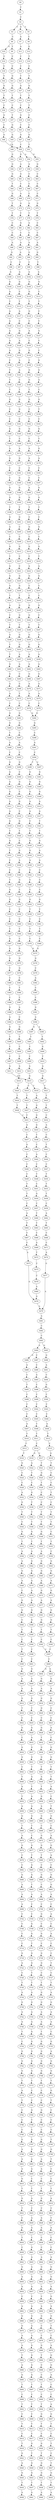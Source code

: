 strict digraph  {
	S0 -> S1 [ label = T ];
	S1 -> S2 [ label = C ];
	S2 -> S3 [ label = C ];
	S2 -> S4 [ label = G ];
	S2 -> S5 [ label = T ];
	S3 -> S6 [ label = C ];
	S4 -> S7 [ label = A ];
	S5 -> S8 [ label = C ];
	S6 -> S9 [ label = T ];
	S6 -> S10 [ label = G ];
	S7 -> S11 [ label = A ];
	S8 -> S12 [ label = G ];
	S9 -> S13 [ label = C ];
	S10 -> S14 [ label = C ];
	S11 -> S15 [ label = C ];
	S12 -> S16 [ label = T ];
	S13 -> S17 [ label = C ];
	S14 -> S18 [ label = C ];
	S15 -> S19 [ label = C ];
	S16 -> S20 [ label = C ];
	S17 -> S21 [ label = G ];
	S18 -> S22 [ label = T ];
	S19 -> S23 [ label = T ];
	S20 -> S24 [ label = T ];
	S21 -> S25 [ label = G ];
	S22 -> S26 [ label = G ];
	S23 -> S27 [ label = G ];
	S24 -> S28 [ label = G ];
	S25 -> S29 [ label = T ];
	S26 -> S30 [ label = T ];
	S27 -> S31 [ label = T ];
	S28 -> S32 [ label = T ];
	S29 -> S33 [ label = C ];
	S30 -> S34 [ label = C ];
	S31 -> S35 [ label = C ];
	S32 -> S36 [ label = T ];
	S33 -> S37 [ label = T ];
	S34 -> S38 [ label = G ];
	S35 -> S39 [ label = G ];
	S36 -> S40 [ label = C ];
	S37 -> S41 [ label = G ];
	S38 -> S42 [ label = C ];
	S39 -> S43 [ label = C ];
	S40 -> S44 [ label = C ];
	S41 -> S45 [ label = G ];
	S42 -> S46 [ label = G ];
	S43 -> S47 [ label = G ];
	S44 -> S48 [ label = G ];
	S45 -> S49 [ label = A ];
	S46 -> S50 [ label = C ];
	S47 -> S50 [ label = C ];
	S48 -> S51 [ label = T ];
	S49 -> S52 [ label = G ];
	S50 -> S53 [ label = G ];
	S50 -> S54 [ label = A ];
	S51 -> S55 [ label = G ];
	S52 -> S56 [ label = G ];
	S53 -> S57 [ label = A ];
	S54 -> S58 [ label = A ];
	S55 -> S59 [ label = G ];
	S56 -> S60 [ label = G ];
	S57 -> S61 [ label = G ];
	S58 -> S62 [ label = C ];
	S59 -> S63 [ label = C ];
	S60 -> S64 [ label = T ];
	S61 -> S65 [ label = C ];
	S62 -> S66 [ label = C ];
	S63 -> S67 [ label = C ];
	S64 -> S68 [ label = G ];
	S65 -> S69 [ label = A ];
	S66 -> S70 [ label = C ];
	S67 -> S71 [ label = C ];
	S68 -> S72 [ label = T ];
	S69 -> S73 [ label = G ];
	S70 -> S74 [ label = G ];
	S71 -> S75 [ label = G ];
	S72 -> S76 [ label = T ];
	S73 -> S77 [ label = T ];
	S74 -> S78 [ label = T ];
	S75 -> S79 [ label = T ];
	S76 -> S80 [ label = C ];
	S77 -> S81 [ label = G ];
	S78 -> S82 [ label = A ];
	S79 -> S83 [ label = C ];
	S80 -> S84 [ label = C ];
	S81 -> S85 [ label = C ];
	S82 -> S86 [ label = C ];
	S83 -> S87 [ label = C ];
	S84 -> S88 [ label = A ];
	S85 -> S89 [ label = A ];
	S86 -> S90 [ label = A ];
	S87 -> S91 [ label = A ];
	S88 -> S92 [ label = G ];
	S89 -> S93 [ label = A ];
	S90 -> S94 [ label = G ];
	S91 -> S95 [ label = G ];
	S92 -> S96 [ label = C ];
	S93 -> S97 [ label = C ];
	S94 -> S98 [ label = C ];
	S95 -> S99 [ label = T ];
	S96 -> S100 [ label = A ];
	S97 -> S101 [ label = A ];
	S98 -> S102 [ label = A ];
	S99 -> S103 [ label = A ];
	S100 -> S104 [ label = G ];
	S101 -> S105 [ label = G ];
	S102 -> S106 [ label = G ];
	S103 -> S107 [ label = G ];
	S104 -> S108 [ label = A ];
	S105 -> S109 [ label = C ];
	S106 -> S110 [ label = G ];
	S107 -> S111 [ label = C ];
	S108 -> S112 [ label = T ];
	S109 -> S113 [ label = T ];
	S110 -> S114 [ label = T ];
	S111 -> S115 [ label = T ];
	S112 -> S116 [ label = A ];
	S113 -> S117 [ label = A ];
	S114 -> S118 [ label = G ];
	S115 -> S119 [ label = C ];
	S116 -> S120 [ label = A ];
	S117 -> S121 [ label = C ];
	S118 -> S122 [ label = C ];
	S119 -> S123 [ label = C ];
	S120 -> S124 [ label = A ];
	S121 -> S125 [ label = G ];
	S122 -> S126 [ label = A ];
	S123 -> S127 [ label = A ];
	S124 -> S128 [ label = A ];
	S125 -> S129 [ label = A ];
	S126 -> S130 [ label = C ];
	S127 -> S131 [ label = C ];
	S128 -> S132 [ label = A ];
	S129 -> S133 [ label = G ];
	S130 -> S134 [ label = G ];
	S131 -> S135 [ label = C ];
	S132 -> S136 [ label = C ];
	S133 -> S137 [ label = A ];
	S134 -> S138 [ label = C ];
	S135 -> S139 [ label = G ];
	S136 -> S140 [ label = T ];
	S137 -> S141 [ label = A ];
	S138 -> S142 [ label = G ];
	S139 -> S143 [ label = G ];
	S140 -> S144 [ label = T ];
	S141 -> S145 [ label = C ];
	S142 -> S146 [ label = G ];
	S143 -> S147 [ label = A ];
	S144 -> S148 [ label = T ];
	S145 -> S149 [ label = T ];
	S146 -> S150 [ label = T ];
	S147 -> S151 [ label = C ];
	S148 -> S152 [ label = G ];
	S149 -> S153 [ label = G ];
	S150 -> S154 [ label = G ];
	S151 -> S155 [ label = G ];
	S152 -> S156 [ label = C ];
	S153 -> S157 [ label = G ];
	S154 -> S158 [ label = C ];
	S155 -> S159 [ label = T ];
	S156 -> S160 [ label = C ];
	S157 -> S161 [ label = C ];
	S158 -> S162 [ label = C ];
	S159 -> S163 [ label = C ];
	S160 -> S164 [ label = G ];
	S161 -> S165 [ label = G ];
	S162 -> S166 [ label = G ];
	S163 -> S167 [ label = G ];
	S164 -> S168 [ label = T ];
	S165 -> S169 [ label = C ];
	S166 -> S170 [ label = C ];
	S167 -> S171 [ label = T ];
	S168 -> S172 [ label = A ];
	S169 -> S173 [ label = A ];
	S170 -> S174 [ label = A ];
	S171 -> S175 [ label = G ];
	S172 -> S176 [ label = G ];
	S173 -> S177 [ label = G ];
	S174 -> S178 [ label = A ];
	S175 -> S179 [ label = A ];
	S176 -> S180 [ label = C ];
	S177 -> S181 [ label = C ];
	S178 -> S182 [ label = C ];
	S179 -> S183 [ label = C ];
	S180 -> S184 [ label = C ];
	S181 -> S185 [ label = G ];
	S182 -> S186 [ label = C ];
	S183 -> S187 [ label = C ];
	S184 -> S188 [ label = G ];
	S185 -> S189 [ label = G ];
	S186 -> S190 [ label = A ];
	S187 -> S191 [ label = G ];
	S188 -> S192 [ label = G ];
	S189 -> S193 [ label = G ];
	S190 -> S194 [ label = G ];
	S191 -> S195 [ label = G ];
	S192 -> S196 [ label = T ];
	S193 -> S197 [ label = T ];
	S194 -> S198 [ label = T ];
	S195 -> S199 [ label = T ];
	S196 -> S200 [ label = G ];
	S197 -> S201 [ label = G ];
	S198 -> S202 [ label = C ];
	S199 -> S203 [ label = C ];
	S200 -> S204 [ label = A ];
	S201 -> S205 [ label = C ];
	S202 -> S206 [ label = G ];
	S203 -> S207 [ label = G ];
	S204 -> S208 [ label = C ];
	S205 -> S209 [ label = C ];
	S206 -> S210 [ label = C ];
	S207 -> S211 [ label = C ];
	S208 -> S212 [ label = G ];
	S209 -> S213 [ label = G ];
	S210 -> S214 [ label = G ];
	S211 -> S215 [ label = G ];
	S212 -> S216 [ label = T ];
	S213 -> S217 [ label = C ];
	S214 -> S218 [ label = C ];
	S215 -> S219 [ label = T ];
	S216 -> S220 [ label = G ];
	S217 -> S221 [ label = C ];
	S218 -> S222 [ label = A ];
	S219 -> S223 [ label = A ];
	S220 -> S224 [ label = G ];
	S221 -> S225 [ label = G ];
	S222 -> S226 [ label = G ];
	S223 -> S227 [ label = G ];
	S224 -> S228 [ label = G ];
	S225 -> S229 [ label = G ];
	S226 -> S230 [ label = C ];
	S227 -> S231 [ label = C ];
	S228 -> S232 [ label = T ];
	S229 -> S233 [ label = T ];
	S230 -> S234 [ label = C ];
	S231 -> S235 [ label = C ];
	S232 -> S236 [ label = A ];
	S233 -> S237 [ label = G ];
	S234 -> S238 [ label = G ];
	S235 -> S239 [ label = G ];
	S236 -> S240 [ label = C ];
	S237 -> S241 [ label = G ];
	S238 -> S242 [ label = G ];
	S239 -> S243 [ label = C ];
	S240 -> S244 [ label = T ];
	S241 -> S245 [ label = T ];
	S242 -> S246 [ label = T ];
	S243 -> S247 [ label = T ];
	S244 -> S248 [ label = A ];
	S245 -> S249 [ label = G ];
	S246 -> S250 [ label = G ];
	S247 -> S251 [ label = G ];
	S248 -> S252 [ label = T ];
	S249 -> S253 [ label = G ];
	S250 -> S254 [ label = G ];
	S251 -> S255 [ label = G ];
	S252 -> S256 [ label = T ];
	S253 -> S257 [ label = A ];
	S254 -> S258 [ label = A ];
	S255 -> S259 [ label = A ];
	S256 -> S260 [ label = G ];
	S257 -> S261 [ label = A ];
	S258 -> S262 [ label = A ];
	S259 -> S263 [ label = A ];
	S260 -> S264 [ label = G ];
	S261 -> S265 [ label = C ];
	S262 -> S266 [ label = G ];
	S263 -> S267 [ label = G ];
	S264 -> S268 [ label = A ];
	S265 -> S269 [ label = C ];
	S266 -> S270 [ label = A ];
	S267 -> S271 [ label = A ];
	S268 -> S272 [ label = A ];
	S269 -> S273 [ label = T ];
	S270 -> S274 [ label = A ];
	S271 -> S275 [ label = A ];
	S272 -> S276 [ label = C ];
	S273 -> S277 [ label = C ];
	S274 -> S278 [ label = C ];
	S275 -> S279 [ label = C ];
	S276 -> S280 [ label = G ];
	S277 -> S281 [ label = G ];
	S278 -> S282 [ label = G ];
	S279 -> S282 [ label = G ];
	S280 -> S283 [ label = G ];
	S281 -> S284 [ label = G ];
	S282 -> S285 [ label = G ];
	S283 -> S286 [ label = T ];
	S284 -> S287 [ label = C ];
	S285 -> S288 [ label = C ];
	S286 -> S289 [ label = A ];
	S287 -> S290 [ label = A ];
	S288 -> S291 [ label = A ];
	S289 -> S292 [ label = C ];
	S290 -> S293 [ label = C ];
	S291 -> S294 [ label = C ];
	S292 -> S295 [ label = G ];
	S293 -> S296 [ label = G ];
	S294 -> S297 [ label = C ];
	S294 -> S298 [ label = T ];
	S295 -> S299 [ label = A ];
	S296 -> S300 [ label = C ];
	S297 -> S301 [ label = G ];
	S298 -> S302 [ label = G ];
	S299 -> S303 [ label = A ];
	S300 -> S304 [ label = G ];
	S301 -> S305 [ label = G ];
	S302 -> S306 [ label = G ];
	S303 -> S307 [ label = G ];
	S304 -> S308 [ label = C ];
	S305 -> S309 [ label = G ];
	S306 -> S310 [ label = G ];
	S307 -> S311 [ label = A ];
	S308 -> S312 [ label = G ];
	S309 -> S313 [ label = A ];
	S310 -> S314 [ label = A ];
	S311 -> S315 [ label = A ];
	S312 -> S316 [ label = C ];
	S313 -> S317 [ label = A ];
	S314 -> S318 [ label = A ];
	S315 -> S319 [ label = G ];
	S316 -> S320 [ label = G ];
	S317 -> S321 [ label = T ];
	S318 -> S322 [ label = C ];
	S319 -> S323 [ label = T ];
	S320 -> S324 [ label = T ];
	S321 -> S325 [ label = T ];
	S322 -> S326 [ label = T ];
	S323 -> S327 [ label = G ];
	S324 -> S328 [ label = C ];
	S325 -> S329 [ label = G ];
	S326 -> S330 [ label = G ];
	S327 -> S331 [ label = T ];
	S328 -> S332 [ label = G ];
	S329 -> S333 [ label = A ];
	S330 -> S334 [ label = G ];
	S331 -> S335 [ label = C ];
	S332 -> S336 [ label = A ];
	S333 -> S337 [ label = A ];
	S334 -> S338 [ label = A ];
	S335 -> S339 [ label = C ];
	S336 -> S340 [ label = C ];
	S337 -> S341 [ label = C ];
	S338 -> S342 [ label = C ];
	S339 -> S343 [ label = T ];
	S340 -> S344 [ label = G ];
	S341 -> S345 [ label = C ];
	S342 -> S346 [ label = C ];
	S343 -> S347 [ label = G ];
	S344 -> S348 [ label = C ];
	S345 -> S349 [ label = C ];
	S346 -> S350 [ label = C ];
	S347 -> S351 [ label = G ];
	S348 -> S352 [ label = G ];
	S349 -> S353 [ label = G ];
	S350 -> S354 [ label = G ];
	S351 -> S355 [ label = C ];
	S352 -> S356 [ label = C ];
	S353 -> S357 [ label = T ];
	S354 -> S358 [ label = T ];
	S355 -> S359 [ label = C ];
	S356 -> S360 [ label = C ];
	S357 -> S361 [ label = C ];
	S358 -> S362 [ label = C ];
	S359 -> S363 [ label = T ];
	S360 -> S364 [ label = T ];
	S361 -> S365 [ label = T ];
	S362 -> S366 [ label = T ];
	S363 -> S367 [ label = G ];
	S364 -> S368 [ label = C ];
	S365 -> S369 [ label = C ];
	S366 -> S370 [ label = C ];
	S367 -> S371 [ label = G ];
	S368 -> S372 [ label = G ];
	S369 -> S373 [ label = G ];
	S370 -> S373 [ label = G ];
	S371 -> S374 [ label = G ];
	S372 -> S375 [ label = G ];
	S373 -> S376 [ label = G ];
	S374 -> S377 [ label = T ];
	S375 -> S378 [ label = G ];
	S376 -> S379 [ label = C ];
	S377 -> S380 [ label = C ];
	S378 -> S381 [ label = C ];
	S379 -> S382 [ label = A ];
	S380 -> S383 [ label = C ];
	S381 -> S384 [ label = T ];
	S382 -> S385 [ label = C ];
	S383 -> S386 [ label = C ];
	S384 -> S387 [ label = C ];
	S385 -> S388 [ label = C ];
	S386 -> S389 [ label = G ];
	S387 -> S390 [ label = A ];
	S388 -> S391 [ label = G ];
	S389 -> S392 [ label = A ];
	S390 -> S393 [ label = C ];
	S391 -> S394 [ label = A ];
	S392 -> S395 [ label = G ];
	S393 -> S396 [ label = G ];
	S394 -> S397 [ label = G ];
	S394 -> S398 [ label = A ];
	S395 -> S399 [ label = T ];
	S396 -> S400 [ label = T ];
	S397 -> S401 [ label = T ];
	S398 -> S402 [ label = T ];
	S399 -> S403 [ label = C ];
	S400 -> S404 [ label = C ];
	S401 -> S405 [ label = C ];
	S402 -> S406 [ label = G ];
	S403 -> S407 [ label = C ];
	S404 -> S408 [ label = C ];
	S405 -> S409 [ label = C ];
	S406 -> S410 [ label = T ];
	S407 -> S411 [ label = A ];
	S408 -> S412 [ label = A ];
	S409 -> S413 [ label = A ];
	S410 -> S414 [ label = A ];
	S411 -> S415 [ label = G ];
	S412 -> S416 [ label = G ];
	S413 -> S415 [ label = G ];
	S414 -> S417 [ label = G ];
	S415 -> S418 [ label = T ];
	S415 -> S419 [ label = C ];
	S416 -> S420 [ label = C ];
	S417 -> S421 [ label = T ];
	S418 -> S422 [ label = A ];
	S419 -> S423 [ label = T ];
	S420 -> S424 [ label = T ];
	S421 -> S425 [ label = T ];
	S422 -> S426 [ label = G ];
	S423 -> S427 [ label = T ];
	S424 -> S428 [ label = T ];
	S425 -> S429 [ label = T ];
	S426 -> S430 [ label = G ];
	S427 -> S431 [ label = C ];
	S428 -> S431 [ label = C ];
	S429 -> S432 [ label = C ];
	S430 -> S433 [ label = G ];
	S431 -> S434 [ label = A ];
	S432 -> S435 [ label = A ];
	S433 -> S436 [ label = T ];
	S434 -> S437 [ label = C ];
	S435 -> S438 [ label = C ];
	S436 -> S439 [ label = C ];
	S437 -> S440 [ label = G ];
	S438 -> S441 [ label = T ];
	S439 -> S442 [ label = A ];
	S440 -> S443 [ label = C ];
	S441 -> S444 [ label = C ];
	S442 -> S445 [ label = C ];
	S443 -> S446 [ label = C ];
	S444 -> S447 [ label = C ];
	S445 -> S448 [ label = T ];
	S446 -> S449 [ label = C ];
	S447 -> S450 [ label = T ];
	S448 -> S451 [ label = C ];
	S449 -> S452 [ label = T ];
	S450 -> S453 [ label = T ];
	S451 -> S454 [ label = G ];
	S452 -> S455 [ label = T ];
	S453 -> S456 [ label = T ];
	S454 -> S457 [ label = C ];
	S455 -> S458 [ label = C ];
	S456 -> S459 [ label = C ];
	S457 -> S460 [ label = T ];
	S458 -> S461 [ label = A ];
	S459 -> S462 [ label = A ];
	S460 -> S463 [ label = T ];
	S461 -> S464 [ label = T ];
	S462 -> S465 [ label = T ];
	S463 -> S466 [ label = C ];
	S464 -> S467 [ label = C ];
	S465 -> S468 [ label = C ];
	S466 -> S469 [ label = A ];
	S467 -> S470 [ label = C ];
	S468 -> S471 [ label = C ];
	S469 -> S472 [ label = T ];
	S470 -> S473 [ label = A ];
	S471 -> S474 [ label = A ];
	S472 -> S475 [ label = C ];
	S473 -> S476 [ label = G ];
	S474 -> S477 [ label = G ];
	S475 -> S478 [ label = C ];
	S476 -> S479 [ label = A ];
	S477 -> S479 [ label = A ];
	S478 -> S480 [ label = A ];
	S479 -> S481 [ label = A ];
	S480 -> S476 [ label = G ];
	S481 -> S482 [ label = C ];
	S482 -> S483 [ label = C ];
	S483 -> S484 [ label = A ];
	S483 -> S485 [ label = G ];
	S484 -> S486 [ label = G ];
	S484 -> S487 [ label = C ];
	S485 -> S488 [ label = G ];
	S486 -> S489 [ label = A ];
	S487 -> S490 [ label = C ];
	S488 -> S491 [ label = A ];
	S489 -> S492 [ label = C ];
	S490 -> S493 [ label = A ];
	S491 -> S494 [ label = C ];
	S492 -> S495 [ label = T ];
	S493 -> S496 [ label = C ];
	S494 -> S497 [ label = G ];
	S495 -> S498 [ label = C ];
	S496 -> S499 [ label = C ];
	S497 -> S500 [ label = C ];
	S498 -> S501 [ label = C ];
	S499 -> S502 [ label = C ];
	S500 -> S503 [ label = C ];
	S501 -> S504 [ label = C ];
	S502 -> S505 [ label = C ];
	S503 -> S506 [ label = C ];
	S504 -> S507 [ label = A ];
	S505 -> S508 [ label = T ];
	S506 -> S509 [ label = A ];
	S507 -> S510 [ label = T ];
	S508 -> S511 [ label = T ];
	S509 -> S512 [ label = T ];
	S510 -> S513 [ label = C ];
	S511 -> S514 [ label = C ];
	S512 -> S515 [ label = C ];
	S513 -> S516 [ label = T ];
	S514 -> S517 [ label = C ];
	S514 -> S518 [ label = G ];
	S515 -> S519 [ label = G ];
	S516 -> S520 [ label = G ];
	S517 -> S521 [ label = T ];
	S518 -> S522 [ label = A ];
	S519 -> S523 [ label = T ];
	S520 -> S524 [ label = C ];
	S521 -> S525 [ label = G ];
	S522 -> S526 [ label = T ];
	S523 -> S527 [ label = C ];
	S524 -> S528 [ label = C ];
	S525 -> S529 [ label = T ];
	S526 -> S530 [ label = C ];
	S527 -> S531 [ label = C ];
	S528 -> S532 [ label = A ];
	S529 -> S533 [ label = C ];
	S530 -> S534 [ label = G ];
	S531 -> S535 [ label = T ];
	S532 -> S536 [ label = G ];
	S533 -> S537 [ label = C ];
	S534 -> S538 [ label = T ];
	S535 -> S539 [ label = C ];
	S536 -> S540 [ label = T ];
	S537 -> S541 [ label = T ];
	S538 -> S542 [ label = T ];
	S539 -> S543 [ label = T ];
	S540 -> S544 [ label = C ];
	S541 -> S545 [ label = T ];
	S542 -> S546 [ label = T ];
	S543 -> S547 [ label = T ];
	S544 -> S548 [ label = G ];
	S545 -> S549 [ label = G ];
	S546 -> S550 [ label = G ];
	S547 -> S551 [ label = C ];
	S548 -> S552 [ label = T ];
	S549 -> S553 [ label = T ];
	S550 -> S554 [ label = T ];
	S551 -> S555 [ label = T ];
	S552 -> S556 [ label = A ];
	S553 -> S557 [ label = A ];
	S554 -> S558 [ label = A ];
	S555 -> S559 [ label = C ];
	S556 -> S560 [ label = A ];
	S557 -> S561 [ label = G ];
	S558 -> S562 [ label = G ];
	S559 -> S563 [ label = G ];
	S560 -> S564 [ label = G ];
	S561 -> S565 [ label = G ];
	S562 -> S566 [ label = G ];
	S563 -> S567 [ label = G ];
	S564 -> S568 [ label = A ];
	S565 -> S569 [ label = A ];
	S566 -> S570 [ label = A ];
	S567 -> S571 [ label = A ];
	S568 -> S572 [ label = C ];
	S569 -> S573 [ label = G ];
	S570 -> S574 [ label = A ];
	S571 -> S575 [ label = G ];
	S572 -> S576 [ label = G ];
	S573 -> S577 [ label = A ];
	S574 -> S578 [ label = A ];
	S575 -> S579 [ label = A ];
	S576 -> S580 [ label = G ];
	S577 -> S581 [ label = G ];
	S578 -> S582 [ label = G ];
	S579 -> S583 [ label = G ];
	S580 -> S584 [ label = C ];
	S581 -> S585 [ label = G ];
	S582 -> S586 [ label = G ];
	S583 -> S587 [ label = G ];
	S584 -> S588 [ label = T ];
	S585 -> S589 [ label = T ];
	S586 -> S590 [ label = T ];
	S587 -> S591 [ label = T ];
	S588 -> S592 [ label = C ];
	S589 -> S593 [ label = C ];
	S590 -> S594 [ label = C ];
	S591 -> S595 [ label = C ];
	S592 -> S596 [ label = T ];
	S593 -> S597 [ label = C ];
	S594 -> S598 [ label = C ];
	S595 -> S597 [ label = C ];
	S596 -> S599 [ label = C ];
	S597 -> S600 [ label = C ];
	S598 -> S601 [ label = C ];
	S599 -> S602 [ label = G ];
	S600 -> S603 [ label = A ];
	S600 -> S604 [ label = G ];
	S601 -> S605 [ label = G ];
	S602 -> S606 [ label = A ];
	S603 -> S607 [ label = G ];
	S604 -> S608 [ label = G ];
	S605 -> S609 [ label = A ];
	S606 -> S610 [ label = A ];
	S607 -> S611 [ label = A ];
	S608 -> S612 [ label = A ];
	S609 -> S613 [ label = A ];
	S610 -> S614 [ label = G ];
	S611 -> S615 [ label = G ];
	S612 -> S616 [ label = G ];
	S613 -> S617 [ label = G ];
	S614 -> S618 [ label = T ];
	S615 -> S619 [ label = C ];
	S616 -> S620 [ label = G ];
	S617 -> S621 [ label = T ];
	S618 -> S622 [ label = C ];
	S619 -> S623 [ label = C ];
	S620 -> S624 [ label = C ];
	S621 -> S625 [ label = C ];
	S622 -> S626 [ label = G ];
	S623 -> S627 [ label = A ];
	S624 -> S628 [ label = G ];
	S625 -> S629 [ label = G ];
	S626 -> S630 [ label = C ];
	S627 -> S631 [ label = C ];
	S628 -> S632 [ label = T ];
	S629 -> S633 [ label = A ];
	S630 -> S634 [ label = G ];
	S631 -> S635 [ label = G ];
	S632 -> S636 [ label = G ];
	S633 -> S637 [ label = G ];
	S634 -> S638 [ label = G ];
	S635 -> S639 [ label = G ];
	S636 -> S640 [ label = G ];
	S637 -> S641 [ label = G ];
	S638 -> S642 [ label = C ];
	S639 -> S643 [ label = T ];
	S640 -> S644 [ label = T ];
	S641 -> S645 [ label = T ];
	S642 -> S646 [ label = T ];
	S643 -> S647 [ label = T ];
	S644 -> S648 [ label = A ];
	S645 -> S649 [ label = A ];
	S646 -> S650 [ label = A ];
	S647 -> S651 [ label = A ];
	S648 -> S652 [ label = T ];
	S649 -> S653 [ label = T ];
	S650 -> S654 [ label = T ];
	S651 -> S655 [ label = C ];
	S652 -> S656 [ label = G ];
	S653 -> S657 [ label = A ];
	S654 -> S658 [ label = A ];
	S655 -> S659 [ label = T ];
	S656 -> S660 [ label = A ];
	S657 -> S661 [ label = A ];
	S658 -> S662 [ label = G ];
	S659 -> S663 [ label = G ];
	S660 -> S664 [ label = G ];
	S661 -> S665 [ label = G ];
	S662 -> S666 [ label = T ];
	S663 -> S667 [ label = C ];
	S664 -> S668 [ label = C ];
	S665 -> S669 [ label = T ];
	S666 -> S670 [ label = A ];
	S667 -> S671 [ label = A ];
	S668 -> S672 [ label = G ];
	S669 -> S673 [ label = C ];
	S670 -> S674 [ label = G ];
	S671 -> S675 [ label = G ];
	S672 -> S676 [ label = G ];
	S673 -> S677 [ label = G ];
	S674 -> S678 [ label = C ];
	S675 -> S679 [ label = A ];
	S676 -> S680 [ label = T ];
	S677 -> S681 [ label = T ];
	S678 -> S682 [ label = C ];
	S679 -> S683 [ label = C ];
	S680 -> S684 [ label = C ];
	S681 -> S685 [ label = G ];
	S682 -> S686 [ label = G ];
	S683 -> S687 [ label = G ];
	S684 -> S688 [ label = G ];
	S685 -> S689 [ label = G ];
	S686 -> S690 [ label = A ];
	S687 -> S691 [ label = G ];
	S688 -> S692 [ label = C ];
	S689 -> S693 [ label = T ];
	S690 -> S694 [ label = A ];
	S691 -> S695 [ label = A ];
	S692 -> S696 [ label = A ];
	S693 -> S697 [ label = A ];
	S694 -> S698 [ label = A ];
	S695 -> S699 [ label = C ];
	S696 -> S700 [ label = C ];
	S697 -> S701 [ label = C ];
	S698 -> S702 [ label = C ];
	S699 -> S703 [ label = A ];
	S700 -> S704 [ label = G ];
	S701 -> S705 [ label = C ];
	S702 -> S706 [ label = C ];
	S703 -> S707 [ label = C ];
	S704 -> S708 [ label = C ];
	S705 -> S709 [ label = G ];
	S706 -> S710 [ label = C ];
	S707 -> S711 [ label = A ];
	S708 -> S712 [ label = G ];
	S709 -> S713 [ label = G ];
	S710 -> S714 [ label = C ];
	S711 -> S715 [ label = C ];
	S712 -> S716 [ label = C ];
	S713 -> S717 [ label = T ];
	S714 -> S718 [ label = G ];
	S715 -> S719 [ label = C ];
	S716 -> S720 [ label = G ];
	S717 -> S721 [ label = G ];
	S718 -> S722 [ label = A ];
	S719 -> S723 [ label = T ];
	S720 -> S724 [ label = G ];
	S721 -> S725 [ label = G ];
	S722 -> S726 [ label = C ];
	S723 -> S727 [ label = C ];
	S724 -> S728 [ label = C ];
	S725 -> S729 [ label = T ];
	S726 -> S730 [ label = T ];
	S727 -> S731 [ label = T ];
	S728 -> S732 [ label = T ];
	S729 -> S733 [ label = T ];
	S730 -> S734 [ label = A ];
	S731 -> S735 [ label = A ];
	S732 -> S736 [ label = G ];
	S733 -> S737 [ label = A ];
	S734 -> S738 [ label = G ];
	S735 -> S739 [ label = G ];
	S736 -> S740 [ label = G ];
	S737 -> S741 [ label = G ];
	S738 -> S742 [ label = A ];
	S739 -> S743 [ label = A ];
	S740 -> S744 [ label = A ];
	S741 -> S745 [ label = A ];
	S742 -> S746 [ label = A ];
	S743 -> S747 [ label = A ];
	S744 -> S748 [ label = A ];
	S745 -> S749 [ label = A ];
	S746 -> S750 [ label = T ];
	S747 -> S751 [ label = C ];
	S748 -> S752 [ label = T ];
	S749 -> S753 [ label = G ];
	S750 -> S754 [ label = C ];
	S751 -> S755 [ label = G ];
	S752 -> S756 [ label = G ];
	S753 -> S757 [ label = G ];
	S754 -> S758 [ label = G ];
	S755 -> S759 [ label = A ];
	S756 -> S760 [ label = G ];
	S757 -> S761 [ label = G ];
	S758 -> S762 [ label = G ];
	S759 -> S763 [ label = G ];
	S760 -> S764 [ label = G ];
	S761 -> S765 [ label = G ];
	S762 -> S766 [ label = G ];
	S763 -> S767 [ label = G ];
	S764 -> S768 [ label = G ];
	S765 -> S769 [ label = G ];
	S766 -> S770 [ label = T ];
	S767 -> S771 [ label = T ];
	S768 -> S772 [ label = T ];
	S769 -> S773 [ label = T ];
	S770 -> S774 [ label = A ];
	S771 -> S775 [ label = G ];
	S772 -> S776 [ label = C ];
	S773 -> S777 [ label = C ];
	S774 -> S778 [ label = T ];
	S775 -> S779 [ label = T ];
	S776 -> S780 [ label = C ];
	S777 -> S781 [ label = C ];
	S778 -> S782 [ label = C ];
	S779 -> S783 [ label = C ];
	S780 -> S784 [ label = G ];
	S781 -> S785 [ label = G ];
	S782 -> S786 [ label = C ];
	S783 -> S787 [ label = C ];
	S784 -> S788 [ label = C ];
	S785 -> S789 [ label = T ];
	S786 -> S790 [ label = C ];
	S787 -> S791 [ label = C ];
	S788 -> S792 [ label = C ];
	S789 -> S793 [ label = C ];
	S790 -> S794 [ label = G ];
	S791 -> S795 [ label = T ];
	S792 -> S796 [ label = G ];
	S793 -> S797 [ label = G ];
	S794 -> S798 [ label = A ];
	S795 -> S799 [ label = G ];
	S796 -> S800 [ label = G ];
	S797 -> S801 [ label = G ];
	S798 -> S802 [ label = A ];
	S799 -> S803 [ label = T ];
	S800 -> S804 [ label = A ];
	S801 -> S805 [ label = A ];
	S802 -> S806 [ label = A ];
	S803 -> S807 [ label = C ];
	S804 -> S808 [ label = A ];
	S805 -> S809 [ label = A ];
	S806 -> S810 [ label = G ];
	S807 -> S811 [ label = C ];
	S808 -> S812 [ label = C ];
	S809 -> S813 [ label = C ];
	S810 -> S814 [ label = T ];
	S811 -> S815 [ label = T ];
	S812 -> S816 [ label = T ];
	S813 -> S817 [ label = T ];
	S814 -> S818 [ label = G ];
	S815 -> S819 [ label = A ];
	S816 -> S820 [ label = G ];
	S817 -> S821 [ label = A ];
	S818 -> S822 [ label = T ];
	S819 -> S823 [ label = C ];
	S820 -> S824 [ label = C ];
	S821 -> S825 [ label = C ];
	S822 -> S826 [ label = C ];
	S823 -> S827 [ label = T ];
	S824 -> S828 [ label = A ];
	S825 -> S829 [ label = A ];
	S826 -> S830 [ label = G ];
	S827 -> S831 [ label = A ];
	S828 -> S832 [ label = A ];
	S829 -> S833 [ label = A ];
	S830 -> S834 [ label = T ];
	S831 -> S835 [ label = C ];
	S832 -> S836 [ label = C ];
	S833 -> S837 [ label = C ];
	S834 -> S838 [ label = C ];
	S835 -> S839 [ label = C ];
	S836 -> S840 [ label = C ];
	S837 -> S841 [ label = G ];
	S838 -> S842 [ label = G ];
	S839 -> S843 [ label = A ];
	S840 -> S844 [ label = A ];
	S841 -> S845 [ label = A ];
	S842 -> S846 [ label = G ];
	S843 -> S847 [ label = G ];
	S844 -> S848 [ label = G ];
	S845 -> S849 [ label = A ];
	S846 -> S850 [ label = A ];
	S847 -> S851 [ label = G ];
	S848 -> S852 [ label = A ];
	S849 -> S853 [ label = A ];
	S850 -> S854 [ label = A ];
	S851 -> S855 [ label = A ];
	S852 -> S856 [ label = A ];
	S853 -> S857 [ label = A ];
	S854 -> S858 [ label = C ];
	S855 -> S859 [ label = G ];
	S856 -> S860 [ label = C ];
	S857 -> S861 [ label = C ];
	S858 -> S862 [ label = A ];
	S859 -> S863 [ label = A ];
	S860 -> S864 [ label = A ];
	S861 -> S865 [ label = A ];
	S862 -> S866 [ label = G ];
	S863 -> S867 [ label = G ];
	S864 -> S868 [ label = G ];
	S865 -> S869 [ label = G ];
	S866 -> S870 [ label = G ];
	S867 -> S871 [ label = T ];
	S868 -> S872 [ label = C ];
	S869 -> S873 [ label = A ];
	S870 -> S874 [ label = A ];
	S871 -> S875 [ label = C ];
	S872 -> S876 [ label = C ];
	S873 -> S877 [ label = A ];
	S874 -> S878 [ label = A ];
	S875 -> S879 [ label = A ];
	S876 -> S880 [ label = G ];
	S877 -> S881 [ label = G ];
	S878 -> S882 [ label = T ];
	S879 -> S883 [ label = G ];
	S880 -> S884 [ label = T ];
	S881 -> S885 [ label = G ];
	S882 -> S886 [ label = A ];
	S883 -> S887 [ label = G ];
	S884 -> S888 [ label = C ];
	S885 -> S889 [ label = G ];
	S886 -> S890 [ label = G ];
	S887 -> S891 [ label = A ];
	S888 -> S892 [ label = C ];
	S889 -> S893 [ label = G ];
	S890 -> S894 [ label = T ];
	S891 -> S895 [ label = C ];
	S892 -> S896 [ label = T ];
	S893 -> S897 [ label = T ];
	S894 -> S898 [ label = C ];
	S895 -> S899 [ label = C ];
	S896 -> S900 [ label = C ];
	S897 -> S901 [ label = C ];
	S898 -> S902 [ label = T ];
	S899 -> S903 [ label = A ];
	S900 -> S904 [ label = T ];
	S901 -> S905 [ label = T ];
	S902 -> S906 [ label = C ];
	S903 -> S907 [ label = G ];
	S904 -> S908 [ label = G ];
	S905 -> S909 [ label = C ];
	S906 -> S910 [ label = T ];
	S907 -> S911 [ label = T ];
	S908 -> S912 [ label = T ];
	S909 -> S913 [ label = T ];
	S910 -> S914 [ label = C ];
	S911 -> S915 [ label = C ];
	S912 -> S916 [ label = C ];
	S913 -> S917 [ label = C ];
	S914 -> S918 [ label = T ];
	S915 -> S919 [ label = T ];
	S916 -> S920 [ label = G ];
	S917 -> S921 [ label = G ];
	S918 -> S922 [ label = G ];
	S919 -> S923 [ label = C ];
	S920 -> S924 [ label = T ];
	S921 -> S925 [ label = T ];
	S922 -> S926 [ label = A ];
	S923 -> S927 [ label = T ];
	S924 -> S928 [ label = G ];
	S925 -> S929 [ label = G ];
	S926 -> S930 [ label = G ];
	S927 -> S931 [ label = G ];
	S928 -> S932 [ label = G ];
	S929 -> S933 [ label = G ];
	S930 -> S934 [ label = T ];
	S931 -> S935 [ label = T ];
	S932 -> S936 [ label = T ];
	S933 -> S937 [ label = T ];
	S934 -> S938 [ label = A ];
	S935 -> S939 [ label = A ];
	S936 -> S940 [ label = A ];
	S937 -> S941 [ label = A ];
}
